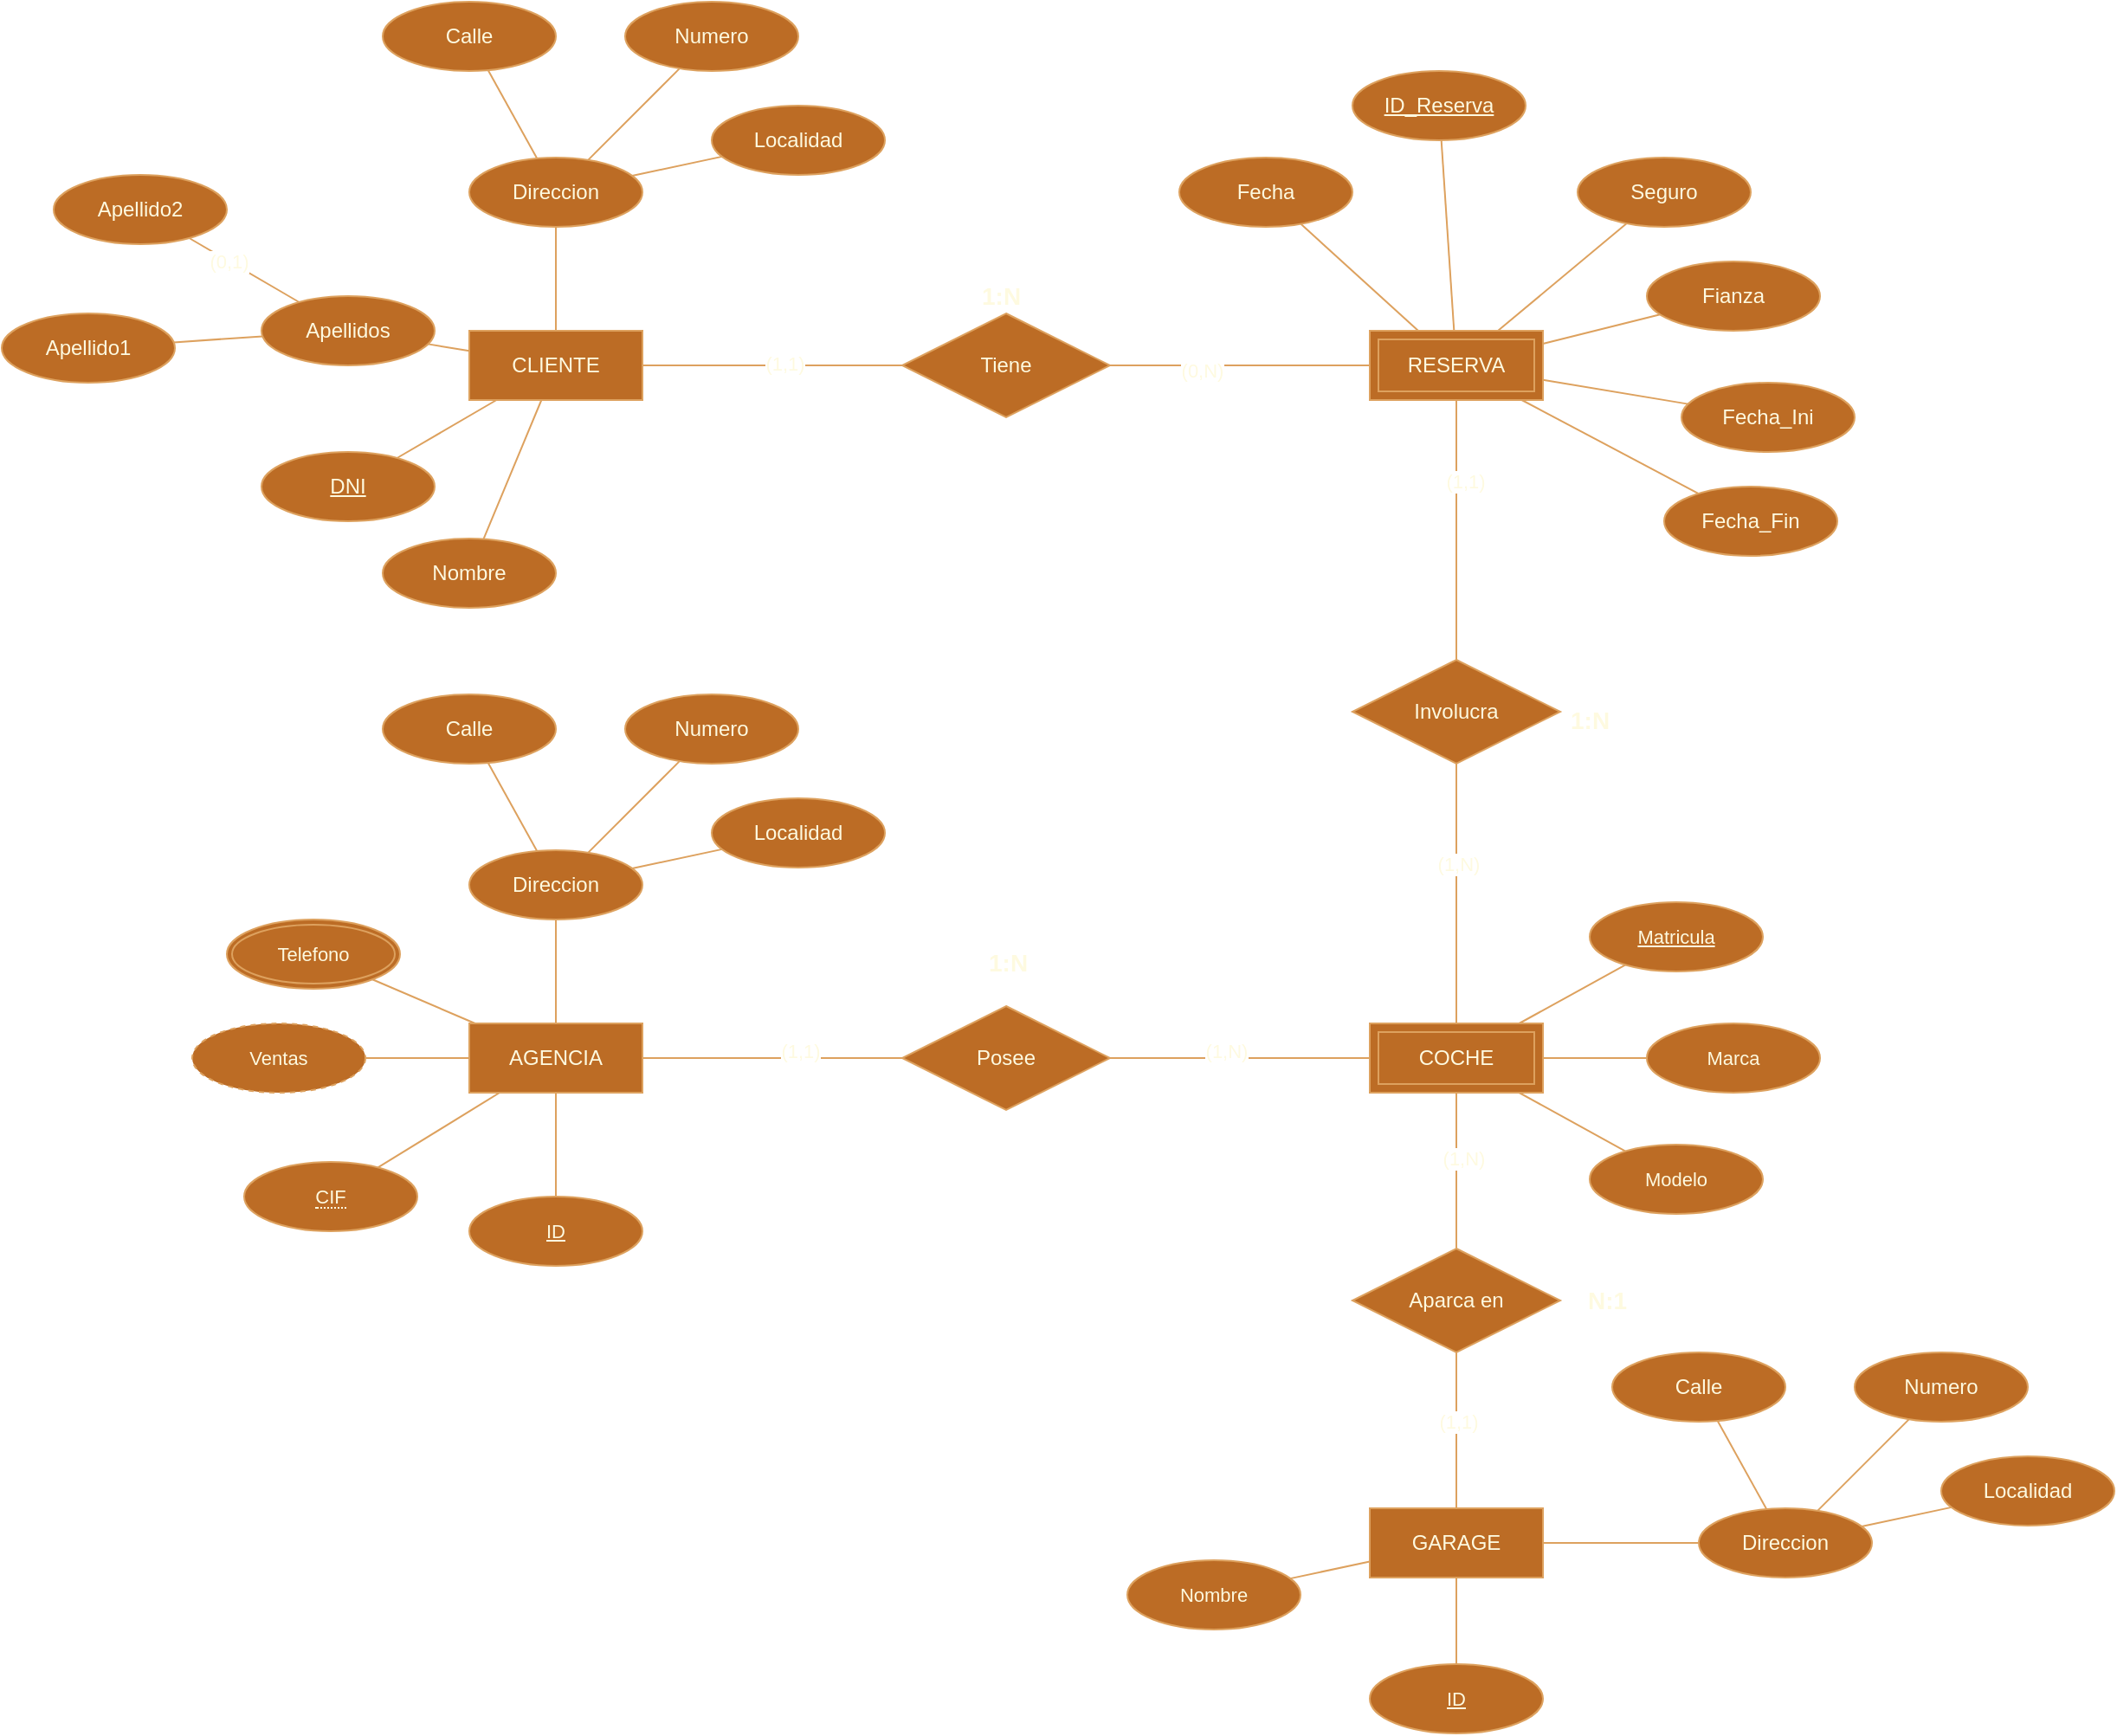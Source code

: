 <mxfile version="22.0.3" type="device">
  <diagram name="Página-1" id="hwg9JKG7swuBbLUAF9cI">
    <mxGraphModel dx="2261" dy="2013" grid="1" gridSize="10" guides="1" tooltips="1" connect="1" arrows="1" fold="1" page="1" pageScale="1" pageWidth="827" pageHeight="1169" math="0" shadow="0">
      <root>
        <mxCell id="0" />
        <mxCell id="1" parent="0" />
        <mxCell id="DSU_GaLM-mCIvQF9DEVb-25" style="edgeStyle=orthogonalEdgeStyle;rounded=0;orthogonalLoop=1;jettySize=auto;html=1;strokeColor=#DDA15E;fontColor=#FEFAE0;fillColor=#BC6C25;endArrow=none;endFill=0;" edge="1" parent="1" source="DSU_GaLM-mCIvQF9DEVb-1" target="DSU_GaLM-mCIvQF9DEVb-7">
          <mxGeometry relative="1" as="geometry" />
        </mxCell>
        <mxCell id="DSU_GaLM-mCIvQF9DEVb-29" style="edgeStyle=none;shape=connector;rounded=0;orthogonalLoop=1;jettySize=auto;html=1;labelBackgroundColor=default;strokeColor=#DDA15E;align=center;verticalAlign=middle;fontFamily=Helvetica;fontSize=11;fontColor=#FEFAE0;endArrow=none;endFill=0;fillColor=#BC6C25;" edge="1" parent="1" source="DSU_GaLM-mCIvQF9DEVb-1" target="DSU_GaLM-mCIvQF9DEVb-10">
          <mxGeometry relative="1" as="geometry" />
        </mxCell>
        <mxCell id="DSU_GaLM-mCIvQF9DEVb-32" style="edgeStyle=none;shape=connector;rounded=0;orthogonalLoop=1;jettySize=auto;html=1;labelBackgroundColor=default;strokeColor=#DDA15E;align=center;verticalAlign=middle;fontFamily=Helvetica;fontSize=11;fontColor=#FEFAE0;endArrow=none;endFill=0;fillColor=#BC6C25;" edge="1" parent="1" source="DSU_GaLM-mCIvQF9DEVb-1" target="DSU_GaLM-mCIvQF9DEVb-13">
          <mxGeometry relative="1" as="geometry" />
        </mxCell>
        <mxCell id="DSU_GaLM-mCIvQF9DEVb-33" style="edgeStyle=none;shape=connector;rounded=0;orthogonalLoop=1;jettySize=auto;html=1;labelBackgroundColor=default;strokeColor=#DDA15E;align=center;verticalAlign=middle;fontFamily=Helvetica;fontSize=11;fontColor=#FEFAE0;endArrow=none;endFill=0;fillColor=#BC6C25;" edge="1" parent="1" source="DSU_GaLM-mCIvQF9DEVb-1" target="DSU_GaLM-mCIvQF9DEVb-6">
          <mxGeometry relative="1" as="geometry" />
        </mxCell>
        <mxCell id="DSU_GaLM-mCIvQF9DEVb-34" style="edgeStyle=none;shape=connector;rounded=0;orthogonalLoop=1;jettySize=auto;html=1;labelBackgroundColor=default;strokeColor=#DDA15E;align=center;verticalAlign=middle;fontFamily=Helvetica;fontSize=11;fontColor=#FEFAE0;endArrow=none;endFill=0;fillColor=#BC6C25;" edge="1" parent="1" source="DSU_GaLM-mCIvQF9DEVb-1" target="DSU_GaLM-mCIvQF9DEVb-15">
          <mxGeometry relative="1" as="geometry" />
        </mxCell>
        <mxCell id="DSU_GaLM-mCIvQF9DEVb-84" value="(1,1)" style="edgeLabel;html=1;align=center;verticalAlign=middle;resizable=0;points=[];fontSize=11;fontFamily=Helvetica;fontColor=#FEFAE0;" vertex="1" connectable="0" parent="DSU_GaLM-mCIvQF9DEVb-34">
          <mxGeometry x="0.093" y="1" relative="1" as="geometry">
            <mxPoint as="offset" />
          </mxGeometry>
        </mxCell>
        <mxCell id="DSU_GaLM-mCIvQF9DEVb-1" value="CLIENTE" style="whiteSpace=wrap;html=1;align=center;strokeColor=#DDA15E;fontColor=#FEFAE0;fillColor=#BC6C25;" vertex="1" parent="1">
          <mxGeometry x="80" y="120" width="100" height="40" as="geometry" />
        </mxCell>
        <mxCell id="DSU_GaLM-mCIvQF9DEVb-51" style="edgeStyle=none;shape=connector;rounded=0;orthogonalLoop=1;jettySize=auto;html=1;labelBackgroundColor=default;strokeColor=#DDA15E;align=center;verticalAlign=middle;fontFamily=Helvetica;fontSize=11;fontColor=#FEFAE0;endArrow=none;endFill=0;fillColor=#BC6C25;" edge="1" parent="1" source="DSU_GaLM-mCIvQF9DEVb-2" target="DSU_GaLM-mCIvQF9DEVb-47">
          <mxGeometry relative="1" as="geometry" />
        </mxCell>
        <mxCell id="DSU_GaLM-mCIvQF9DEVb-56" style="edgeStyle=none;shape=connector;rounded=0;orthogonalLoop=1;jettySize=auto;html=1;labelBackgroundColor=default;strokeColor=#DDA15E;align=center;verticalAlign=middle;fontFamily=Helvetica;fontSize=11;fontColor=#FEFAE0;endArrow=none;endFill=0;fillColor=#BC6C25;" edge="1" parent="1" source="DSU_GaLM-mCIvQF9DEVb-2" target="DSU_GaLM-mCIvQF9DEVb-55">
          <mxGeometry relative="1" as="geometry" />
        </mxCell>
        <mxCell id="DSU_GaLM-mCIvQF9DEVb-57" style="edgeStyle=none;shape=connector;rounded=0;orthogonalLoop=1;jettySize=auto;html=1;labelBackgroundColor=default;strokeColor=#DDA15E;align=center;verticalAlign=middle;fontFamily=Helvetica;fontSize=11;fontColor=#FEFAE0;endArrow=none;endFill=0;fillColor=#BC6C25;" edge="1" parent="1" source="DSU_GaLM-mCIvQF9DEVb-2" target="DSU_GaLM-mCIvQF9DEVb-54">
          <mxGeometry relative="1" as="geometry" />
        </mxCell>
        <mxCell id="DSU_GaLM-mCIvQF9DEVb-58" style="edgeStyle=none;shape=connector;rounded=0;orthogonalLoop=1;jettySize=auto;html=1;labelBackgroundColor=default;strokeColor=#DDA15E;align=center;verticalAlign=middle;fontFamily=Helvetica;fontSize=11;fontColor=#FEFAE0;endArrow=none;endFill=0;fillColor=#BC6C25;" edge="1" parent="1" source="DSU_GaLM-mCIvQF9DEVb-2" target="DSU_GaLM-mCIvQF9DEVb-52">
          <mxGeometry relative="1" as="geometry" />
        </mxCell>
        <mxCell id="DSU_GaLM-mCIvQF9DEVb-59" style="edgeStyle=none;shape=connector;rounded=0;orthogonalLoop=1;jettySize=auto;html=1;labelBackgroundColor=default;strokeColor=#DDA15E;align=center;verticalAlign=middle;fontFamily=Helvetica;fontSize=11;fontColor=#FEFAE0;endArrow=none;endFill=0;fillColor=#BC6C25;" edge="1" parent="1" source="DSU_GaLM-mCIvQF9DEVb-2" target="DSU_GaLM-mCIvQF9DEVb-53">
          <mxGeometry relative="1" as="geometry" />
        </mxCell>
        <mxCell id="DSU_GaLM-mCIvQF9DEVb-60" style="edgeStyle=none;shape=connector;rounded=0;orthogonalLoop=1;jettySize=auto;html=1;labelBackgroundColor=default;strokeColor=#DDA15E;align=center;verticalAlign=middle;fontFamily=Helvetica;fontSize=11;fontColor=#FEFAE0;endArrow=none;endFill=0;fillColor=#BC6C25;" edge="1" parent="1" source="DSU_GaLM-mCIvQF9DEVb-2" target="DSU_GaLM-mCIvQF9DEVb-16">
          <mxGeometry relative="1" as="geometry" />
        </mxCell>
        <mxCell id="DSU_GaLM-mCIvQF9DEVb-83" value="(1,1)" style="edgeLabel;html=1;align=center;verticalAlign=middle;resizable=0;points=[];fontSize=11;fontFamily=Helvetica;fontColor=#FEFAE0;" vertex="1" connectable="0" parent="DSU_GaLM-mCIvQF9DEVb-60">
          <mxGeometry x="0.213" y="4" relative="1" as="geometry">
            <mxPoint as="offset" />
          </mxGeometry>
        </mxCell>
        <mxCell id="DSU_GaLM-mCIvQF9DEVb-2" value="AGENCIA" style="whiteSpace=wrap;html=1;align=center;strokeColor=#DDA15E;fontColor=#FEFAE0;fillColor=#BC6C25;" vertex="1" parent="1">
          <mxGeometry x="80" y="520" width="100" height="40" as="geometry" />
        </mxCell>
        <mxCell id="DSU_GaLM-mCIvQF9DEVb-77" style="edgeStyle=none;shape=connector;rounded=0;orthogonalLoop=1;jettySize=auto;html=1;labelBackgroundColor=default;strokeColor=#DDA15E;align=center;verticalAlign=middle;fontFamily=Helvetica;fontSize=11;fontColor=#FEFAE0;endArrow=none;endFill=0;fillColor=#BC6C25;" edge="1" parent="1" source="DSU_GaLM-mCIvQF9DEVb-3" target="DSU_GaLM-mCIvQF9DEVb-73">
          <mxGeometry relative="1" as="geometry" />
        </mxCell>
        <mxCell id="DSU_GaLM-mCIvQF9DEVb-80" style="edgeStyle=none;shape=connector;rounded=0;orthogonalLoop=1;jettySize=auto;html=1;labelBackgroundColor=default;strokeColor=#DDA15E;align=center;verticalAlign=middle;fontFamily=Helvetica;fontSize=11;fontColor=#FEFAE0;endArrow=none;endFill=0;fillColor=#BC6C25;" edge="1" parent="1" source="DSU_GaLM-mCIvQF9DEVb-3" target="DSU_GaLM-mCIvQF9DEVb-78">
          <mxGeometry relative="1" as="geometry" />
        </mxCell>
        <mxCell id="DSU_GaLM-mCIvQF9DEVb-81" style="edgeStyle=none;shape=connector;rounded=0;orthogonalLoop=1;jettySize=auto;html=1;labelBackgroundColor=default;strokeColor=#DDA15E;align=center;verticalAlign=middle;fontFamily=Helvetica;fontSize=11;fontColor=#FEFAE0;endArrow=none;endFill=0;fillColor=#BC6C25;" edge="1" parent="1" source="DSU_GaLM-mCIvQF9DEVb-3" target="DSU_GaLM-mCIvQF9DEVb-79">
          <mxGeometry relative="1" as="geometry" />
        </mxCell>
        <mxCell id="DSU_GaLM-mCIvQF9DEVb-3" value="GARAGE" style="whiteSpace=wrap;html=1;align=center;strokeColor=#DDA15E;fontColor=#FEFAE0;fillColor=#BC6C25;" vertex="1" parent="1">
          <mxGeometry x="600" y="800" width="100" height="40" as="geometry" />
        </mxCell>
        <mxCell id="DSU_GaLM-mCIvQF9DEVb-65" style="edgeStyle=none;shape=connector;rounded=0;orthogonalLoop=1;jettySize=auto;html=1;labelBackgroundColor=default;strokeColor=#DDA15E;align=center;verticalAlign=middle;fontFamily=Helvetica;fontSize=11;fontColor=#FEFAE0;endArrow=none;endFill=0;fillColor=#BC6C25;" edge="1" parent="1" source="DSU_GaLM-mCIvQF9DEVb-4" target="DSU_GaLM-mCIvQF9DEVb-62">
          <mxGeometry relative="1" as="geometry" />
        </mxCell>
        <mxCell id="DSU_GaLM-mCIvQF9DEVb-66" style="edgeStyle=none;shape=connector;rounded=0;orthogonalLoop=1;jettySize=auto;html=1;labelBackgroundColor=default;strokeColor=#DDA15E;align=center;verticalAlign=middle;fontFamily=Helvetica;fontSize=11;fontColor=#FEFAE0;endArrow=none;endFill=0;fillColor=#BC6C25;" edge="1" parent="1" source="DSU_GaLM-mCIvQF9DEVb-4" target="DSU_GaLM-mCIvQF9DEVb-63">
          <mxGeometry relative="1" as="geometry" />
        </mxCell>
        <mxCell id="DSU_GaLM-mCIvQF9DEVb-67" style="edgeStyle=none;shape=connector;rounded=0;orthogonalLoop=1;jettySize=auto;html=1;labelBackgroundColor=default;strokeColor=#DDA15E;align=center;verticalAlign=middle;fontFamily=Helvetica;fontSize=11;fontColor=#FEFAE0;endArrow=none;endFill=0;fillColor=#BC6C25;" edge="1" parent="1" source="DSU_GaLM-mCIvQF9DEVb-4" target="DSU_GaLM-mCIvQF9DEVb-64">
          <mxGeometry relative="1" as="geometry" />
        </mxCell>
        <mxCell id="DSU_GaLM-mCIvQF9DEVb-68" style="edgeStyle=none;shape=connector;rounded=0;orthogonalLoop=1;jettySize=auto;html=1;labelBackgroundColor=default;strokeColor=#DDA15E;align=center;verticalAlign=middle;fontFamily=Helvetica;fontSize=11;fontColor=#FEFAE0;endArrow=none;endFill=0;fillColor=#BC6C25;" edge="1" parent="1" source="DSU_GaLM-mCIvQF9DEVb-4" target="DSU_GaLM-mCIvQF9DEVb-18">
          <mxGeometry relative="1" as="geometry" />
        </mxCell>
        <mxCell id="DSU_GaLM-mCIvQF9DEVb-89" value="(1,N)" style="edgeLabel;html=1;align=center;verticalAlign=middle;resizable=0;points=[];fontSize=11;fontFamily=Helvetica;fontColor=#FEFAE0;" vertex="1" connectable="0" parent="DSU_GaLM-mCIvQF9DEVb-68">
          <mxGeometry x="-0.156" y="4" relative="1" as="geometry">
            <mxPoint as="offset" />
          </mxGeometry>
        </mxCell>
        <mxCell id="DSU_GaLM-mCIvQF9DEVb-4" value="COCHE" style="shape=ext;margin=3;double=1;whiteSpace=wrap;html=1;align=center;strokeColor=#DDA15E;fontColor=#FEFAE0;fillColor=#BC6C25;" vertex="1" parent="1">
          <mxGeometry x="600" y="520" width="100" height="40" as="geometry" />
        </mxCell>
        <mxCell id="DSU_GaLM-mCIvQF9DEVb-36" style="edgeStyle=none;shape=connector;rounded=0;orthogonalLoop=1;jettySize=auto;html=1;labelBackgroundColor=default;strokeColor=#DDA15E;align=center;verticalAlign=middle;fontFamily=Helvetica;fontSize=11;fontColor=#FEFAE0;endArrow=none;endFill=0;fillColor=#BC6C25;" edge="1" parent="1" source="DSU_GaLM-mCIvQF9DEVb-5" target="DSU_GaLM-mCIvQF9DEVb-24">
          <mxGeometry relative="1" as="geometry" />
        </mxCell>
        <mxCell id="DSU_GaLM-mCIvQF9DEVb-37" style="edgeStyle=none;shape=connector;rounded=0;orthogonalLoop=1;jettySize=auto;html=1;labelBackgroundColor=default;strokeColor=#DDA15E;align=center;verticalAlign=middle;fontFamily=Helvetica;fontSize=11;fontColor=#FEFAE0;endArrow=none;endFill=0;fillColor=#BC6C25;" edge="1" parent="1" source="DSU_GaLM-mCIvQF9DEVb-5" target="DSU_GaLM-mCIvQF9DEVb-19">
          <mxGeometry relative="1" as="geometry" />
        </mxCell>
        <mxCell id="DSU_GaLM-mCIvQF9DEVb-38" style="edgeStyle=none;shape=connector;rounded=0;orthogonalLoop=1;jettySize=auto;html=1;labelBackgroundColor=default;strokeColor=#DDA15E;align=center;verticalAlign=middle;fontFamily=Helvetica;fontSize=11;fontColor=#FEFAE0;endArrow=none;endFill=0;fillColor=#BC6C25;" edge="1" parent="1" source="DSU_GaLM-mCIvQF9DEVb-5" target="DSU_GaLM-mCIvQF9DEVb-20">
          <mxGeometry relative="1" as="geometry" />
        </mxCell>
        <mxCell id="DSU_GaLM-mCIvQF9DEVb-39" style="edgeStyle=none;shape=connector;rounded=0;orthogonalLoop=1;jettySize=auto;html=1;labelBackgroundColor=default;strokeColor=#DDA15E;align=center;verticalAlign=middle;fontFamily=Helvetica;fontSize=11;fontColor=#FEFAE0;endArrow=none;endFill=0;fillColor=#BC6C25;" edge="1" parent="1" source="DSU_GaLM-mCIvQF9DEVb-5" target="DSU_GaLM-mCIvQF9DEVb-21">
          <mxGeometry relative="1" as="geometry" />
        </mxCell>
        <mxCell id="DSU_GaLM-mCIvQF9DEVb-40" style="edgeStyle=none;shape=connector;rounded=0;orthogonalLoop=1;jettySize=auto;html=1;labelBackgroundColor=default;strokeColor=#DDA15E;align=center;verticalAlign=middle;fontFamily=Helvetica;fontSize=11;fontColor=#FEFAE0;endArrow=none;endFill=0;fillColor=#BC6C25;" edge="1" parent="1" source="DSU_GaLM-mCIvQF9DEVb-5" target="DSU_GaLM-mCIvQF9DEVb-22">
          <mxGeometry relative="1" as="geometry" />
        </mxCell>
        <mxCell id="DSU_GaLM-mCIvQF9DEVb-41" style="edgeStyle=none;shape=connector;rounded=0;orthogonalLoop=1;jettySize=auto;html=1;labelBackgroundColor=default;strokeColor=#DDA15E;align=center;verticalAlign=middle;fontFamily=Helvetica;fontSize=11;fontColor=#FEFAE0;endArrow=none;endFill=0;fillColor=#BC6C25;" edge="1" parent="1" source="DSU_GaLM-mCIvQF9DEVb-5" target="DSU_GaLM-mCIvQF9DEVb-23">
          <mxGeometry relative="1" as="geometry" />
        </mxCell>
        <mxCell id="DSU_GaLM-mCIvQF9DEVb-42" style="edgeStyle=none;shape=connector;rounded=0;orthogonalLoop=1;jettySize=auto;html=1;labelBackgroundColor=default;strokeColor=#DDA15E;align=center;verticalAlign=middle;fontFamily=Helvetica;fontSize=11;fontColor=#FEFAE0;endArrow=none;endFill=0;fillColor=#BC6C25;" edge="1" parent="1" source="DSU_GaLM-mCIvQF9DEVb-5" target="DSU_GaLM-mCIvQF9DEVb-17">
          <mxGeometry relative="1" as="geometry" />
        </mxCell>
        <mxCell id="DSU_GaLM-mCIvQF9DEVb-87" value="(1,1)" style="edgeLabel;html=1;align=center;verticalAlign=middle;resizable=0;points=[];fontSize=11;fontFamily=Helvetica;fontColor=#FEFAE0;" vertex="1" connectable="0" parent="DSU_GaLM-mCIvQF9DEVb-42">
          <mxGeometry x="-0.373" y="5" relative="1" as="geometry">
            <mxPoint as="offset" />
          </mxGeometry>
        </mxCell>
        <mxCell id="DSU_GaLM-mCIvQF9DEVb-5" value="RESERVA" style="shape=ext;margin=3;double=1;whiteSpace=wrap;html=1;align=center;strokeColor=#DDA15E;fontColor=#FEFAE0;fillColor=#BC6C25;" vertex="1" parent="1">
          <mxGeometry x="600" y="120" width="100" height="40" as="geometry" />
        </mxCell>
        <mxCell id="DSU_GaLM-mCIvQF9DEVb-6" value="Nombre" style="ellipse;whiteSpace=wrap;html=1;align=center;strokeColor=#DDA15E;fontColor=#FEFAE0;fillColor=#BC6C25;" vertex="1" parent="1">
          <mxGeometry x="30" y="240" width="100" height="40" as="geometry" />
        </mxCell>
        <mxCell id="DSU_GaLM-mCIvQF9DEVb-26" style="rounded=0;orthogonalLoop=1;jettySize=auto;html=1;strokeColor=#DDA15E;fontColor=#FEFAE0;fillColor=#BC6C25;endArrow=none;endFill=0;" edge="1" parent="1" source="DSU_GaLM-mCIvQF9DEVb-7" target="DSU_GaLM-mCIvQF9DEVb-8">
          <mxGeometry relative="1" as="geometry" />
        </mxCell>
        <mxCell id="DSU_GaLM-mCIvQF9DEVb-27" style="rounded=0;orthogonalLoop=1;jettySize=auto;html=1;strokeColor=#DDA15E;fontColor=#FEFAE0;fillColor=#BC6C25;endArrow=none;endFill=0;" edge="1" parent="1" source="DSU_GaLM-mCIvQF9DEVb-7" target="DSU_GaLM-mCIvQF9DEVb-9">
          <mxGeometry relative="1" as="geometry" />
        </mxCell>
        <mxCell id="DSU_GaLM-mCIvQF9DEVb-28" style="edgeStyle=none;shape=connector;rounded=0;orthogonalLoop=1;jettySize=auto;html=1;labelBackgroundColor=default;strokeColor=#DDA15E;align=center;verticalAlign=middle;fontFamily=Helvetica;fontSize=11;fontColor=#FEFAE0;endArrow=none;endFill=0;fillColor=#BC6C25;" edge="1" parent="1" source="DSU_GaLM-mCIvQF9DEVb-7" target="DSU_GaLM-mCIvQF9DEVb-14">
          <mxGeometry relative="1" as="geometry" />
        </mxCell>
        <mxCell id="DSU_GaLM-mCIvQF9DEVb-7" value="Direccion" style="ellipse;whiteSpace=wrap;html=1;align=center;strokeColor=#DDA15E;fontColor=#FEFAE0;fillColor=#BC6C25;" vertex="1" parent="1">
          <mxGeometry x="80" y="20" width="100" height="40" as="geometry" />
        </mxCell>
        <mxCell id="DSU_GaLM-mCIvQF9DEVb-8" value="Calle" style="ellipse;whiteSpace=wrap;html=1;align=center;strokeColor=#DDA15E;fontColor=#FEFAE0;fillColor=#BC6C25;" vertex="1" parent="1">
          <mxGeometry x="30" y="-70" width="100" height="40" as="geometry" />
        </mxCell>
        <mxCell id="DSU_GaLM-mCIvQF9DEVb-9" value="Numero" style="ellipse;whiteSpace=wrap;html=1;align=center;strokeColor=#DDA15E;fontColor=#FEFAE0;fillColor=#BC6C25;" vertex="1" parent="1">
          <mxGeometry x="170" y="-70" width="100" height="40" as="geometry" />
        </mxCell>
        <mxCell id="DSU_GaLM-mCIvQF9DEVb-30" style="edgeStyle=none;shape=connector;rounded=0;orthogonalLoop=1;jettySize=auto;html=1;labelBackgroundColor=default;strokeColor=#DDA15E;align=center;verticalAlign=middle;fontFamily=Helvetica;fontSize=11;fontColor=#FEFAE0;endArrow=none;endFill=0;fillColor=#BC6C25;" edge="1" parent="1" source="DSU_GaLM-mCIvQF9DEVb-10" target="DSU_GaLM-mCIvQF9DEVb-12">
          <mxGeometry relative="1" as="geometry" />
        </mxCell>
        <mxCell id="DSU_GaLM-mCIvQF9DEVb-31" style="edgeStyle=none;shape=connector;rounded=0;orthogonalLoop=1;jettySize=auto;html=1;labelBackgroundColor=default;strokeColor=#DDA15E;align=center;verticalAlign=middle;fontFamily=Helvetica;fontSize=11;fontColor=#FEFAE0;endArrow=none;endFill=0;fillColor=#BC6C25;" edge="1" parent="1" source="DSU_GaLM-mCIvQF9DEVb-10" target="DSU_GaLM-mCIvQF9DEVb-11">
          <mxGeometry relative="1" as="geometry" />
        </mxCell>
        <mxCell id="DSU_GaLM-mCIvQF9DEVb-85" value="(0,1)" style="edgeLabel;html=1;align=center;verticalAlign=middle;resizable=0;points=[];fontSize=11;fontFamily=Helvetica;fontColor=#FEFAE0;" vertex="1" connectable="0" parent="DSU_GaLM-mCIvQF9DEVb-31">
          <mxGeometry x="0.294" y="-1" relative="1" as="geometry">
            <mxPoint y="1" as="offset" />
          </mxGeometry>
        </mxCell>
        <mxCell id="DSU_GaLM-mCIvQF9DEVb-10" value="Apellidos" style="ellipse;whiteSpace=wrap;html=1;align=center;strokeColor=#DDA15E;fontColor=#FEFAE0;fillColor=#BC6C25;" vertex="1" parent="1">
          <mxGeometry x="-40" y="100" width="100" height="40" as="geometry" />
        </mxCell>
        <mxCell id="DSU_GaLM-mCIvQF9DEVb-11" value="Apellido2" style="ellipse;whiteSpace=wrap;html=1;align=center;strokeColor=#DDA15E;fontColor=#FEFAE0;fillColor=#BC6C25;" vertex="1" parent="1">
          <mxGeometry x="-160" y="30" width="100" height="40" as="geometry" />
        </mxCell>
        <mxCell id="DSU_GaLM-mCIvQF9DEVb-12" value="Apellido1" style="ellipse;whiteSpace=wrap;html=1;align=center;strokeColor=#DDA15E;fontColor=#FEFAE0;fillColor=#BC6C25;" vertex="1" parent="1">
          <mxGeometry x="-190" y="110" width="100" height="40" as="geometry" />
        </mxCell>
        <mxCell id="DSU_GaLM-mCIvQF9DEVb-13" value="DNI" style="ellipse;whiteSpace=wrap;html=1;align=center;fontStyle=4;strokeColor=#DDA15E;fontColor=#FEFAE0;fillColor=#BC6C25;" vertex="1" parent="1">
          <mxGeometry x="-40" y="190" width="100" height="40" as="geometry" />
        </mxCell>
        <mxCell id="DSU_GaLM-mCIvQF9DEVb-14" value="Localidad" style="ellipse;whiteSpace=wrap;html=1;align=center;strokeColor=#DDA15E;fontColor=#FEFAE0;fillColor=#BC6C25;" vertex="1" parent="1">
          <mxGeometry x="220" y="-10" width="100" height="40" as="geometry" />
        </mxCell>
        <mxCell id="DSU_GaLM-mCIvQF9DEVb-35" style="edgeStyle=none;shape=connector;rounded=0;orthogonalLoop=1;jettySize=auto;html=1;labelBackgroundColor=default;strokeColor=#DDA15E;align=center;verticalAlign=middle;fontFamily=Helvetica;fontSize=11;fontColor=#FEFAE0;endArrow=none;endFill=0;fillColor=#BC6C25;" edge="1" parent="1" source="DSU_GaLM-mCIvQF9DEVb-15" target="DSU_GaLM-mCIvQF9DEVb-5">
          <mxGeometry relative="1" as="geometry" />
        </mxCell>
        <mxCell id="DSU_GaLM-mCIvQF9DEVb-86" value="(0,N)" style="edgeLabel;html=1;align=center;verticalAlign=middle;resizable=0;points=[];fontSize=11;fontFamily=Helvetica;fontColor=#FEFAE0;" vertex="1" connectable="0" parent="DSU_GaLM-mCIvQF9DEVb-35">
          <mxGeometry x="-0.293" y="-3" relative="1" as="geometry">
            <mxPoint as="offset" />
          </mxGeometry>
        </mxCell>
        <mxCell id="DSU_GaLM-mCIvQF9DEVb-15" value="Tiene" style="shape=rhombus;perimeter=rhombusPerimeter;whiteSpace=wrap;html=1;align=center;strokeColor=#DDA15E;fontColor=#FEFAE0;fillColor=#BC6C25;" vertex="1" parent="1">
          <mxGeometry x="330" y="110" width="120" height="60" as="geometry" />
        </mxCell>
        <mxCell id="DSU_GaLM-mCIvQF9DEVb-61" style="edgeStyle=none;shape=connector;rounded=0;orthogonalLoop=1;jettySize=auto;html=1;exitX=1;exitY=0.5;exitDx=0;exitDy=0;labelBackgroundColor=default;strokeColor=#DDA15E;align=center;verticalAlign=middle;fontFamily=Helvetica;fontSize=11;fontColor=#FEFAE0;endArrow=none;endFill=0;fillColor=#BC6C25;" edge="1" parent="1" source="DSU_GaLM-mCIvQF9DEVb-16" target="DSU_GaLM-mCIvQF9DEVb-4">
          <mxGeometry relative="1" as="geometry" />
        </mxCell>
        <mxCell id="DSU_GaLM-mCIvQF9DEVb-90" value="(1,N)" style="edgeLabel;html=1;align=center;verticalAlign=middle;resizable=0;points=[];fontSize=11;fontFamily=Helvetica;fontColor=#FEFAE0;" vertex="1" connectable="0" parent="DSU_GaLM-mCIvQF9DEVb-61">
          <mxGeometry x="-0.107" y="4" relative="1" as="geometry">
            <mxPoint as="offset" />
          </mxGeometry>
        </mxCell>
        <mxCell id="DSU_GaLM-mCIvQF9DEVb-16" value="Posee" style="shape=rhombus;perimeter=rhombusPerimeter;whiteSpace=wrap;html=1;align=center;strokeColor=#DDA15E;fontColor=#FEFAE0;fillColor=#BC6C25;" vertex="1" parent="1">
          <mxGeometry x="330" y="510" width="120" height="60" as="geometry" />
        </mxCell>
        <mxCell id="DSU_GaLM-mCIvQF9DEVb-43" style="edgeStyle=none;shape=connector;rounded=0;orthogonalLoop=1;jettySize=auto;html=1;labelBackgroundColor=default;strokeColor=#DDA15E;align=center;verticalAlign=middle;fontFamily=Helvetica;fontSize=11;fontColor=#FEFAE0;endArrow=none;endFill=0;fillColor=#BC6C25;" edge="1" parent="1" source="DSU_GaLM-mCIvQF9DEVb-17" target="DSU_GaLM-mCIvQF9DEVb-4">
          <mxGeometry relative="1" as="geometry" />
        </mxCell>
        <mxCell id="DSU_GaLM-mCIvQF9DEVb-88" value="(1,N)" style="edgeLabel;html=1;align=center;verticalAlign=middle;resizable=0;points=[];fontSize=11;fontFamily=Helvetica;fontColor=#FEFAE0;" vertex="1" connectable="0" parent="DSU_GaLM-mCIvQF9DEVb-43">
          <mxGeometry x="-0.227" y="1" relative="1" as="geometry">
            <mxPoint as="offset" />
          </mxGeometry>
        </mxCell>
        <mxCell id="DSU_GaLM-mCIvQF9DEVb-17" value="Involucra" style="shape=rhombus;perimeter=rhombusPerimeter;whiteSpace=wrap;html=1;align=center;strokeColor=#DDA15E;fontColor=#FEFAE0;fillColor=#BC6C25;" vertex="1" parent="1">
          <mxGeometry x="590" y="310" width="120" height="60" as="geometry" />
        </mxCell>
        <mxCell id="DSU_GaLM-mCIvQF9DEVb-69" style="edgeStyle=none;shape=connector;rounded=0;orthogonalLoop=1;jettySize=auto;html=1;labelBackgroundColor=default;strokeColor=#DDA15E;align=center;verticalAlign=middle;fontFamily=Helvetica;fontSize=11;fontColor=#FEFAE0;endArrow=none;endFill=0;fillColor=#BC6C25;" edge="1" parent="1" source="DSU_GaLM-mCIvQF9DEVb-18" target="DSU_GaLM-mCIvQF9DEVb-3">
          <mxGeometry relative="1" as="geometry" />
        </mxCell>
        <mxCell id="DSU_GaLM-mCIvQF9DEVb-82" value="(1,1)" style="edgeLabel;html=1;align=center;verticalAlign=middle;resizable=0;points=[];fontSize=11;fontFamily=Helvetica;fontColor=#FEFAE0;" vertex="1" connectable="0" parent="DSU_GaLM-mCIvQF9DEVb-69">
          <mxGeometry x="-0.111" y="1" relative="1" as="geometry">
            <mxPoint as="offset" />
          </mxGeometry>
        </mxCell>
        <mxCell id="DSU_GaLM-mCIvQF9DEVb-18" value="Aparca en" style="shape=rhombus;perimeter=rhombusPerimeter;whiteSpace=wrap;html=1;align=center;strokeColor=#DDA15E;fontColor=#FEFAE0;fillColor=#BC6C25;" vertex="1" parent="1">
          <mxGeometry x="590" y="650" width="120" height="60" as="geometry" />
        </mxCell>
        <mxCell id="DSU_GaLM-mCIvQF9DEVb-19" value="ID_Reserva" style="ellipse;whiteSpace=wrap;html=1;align=center;fontStyle=4;strokeColor=#DDA15E;fontColor=#FEFAE0;fillColor=#BC6C25;" vertex="1" parent="1">
          <mxGeometry x="590" y="-30" width="100" height="40" as="geometry" />
        </mxCell>
        <mxCell id="DSU_GaLM-mCIvQF9DEVb-20" value="Seguro" style="ellipse;whiteSpace=wrap;html=1;align=center;strokeColor=#DDA15E;fontColor=#FEFAE0;fillColor=#BC6C25;" vertex="1" parent="1">
          <mxGeometry x="720" y="20" width="100" height="40" as="geometry" />
        </mxCell>
        <mxCell id="DSU_GaLM-mCIvQF9DEVb-21" value="Fianza" style="ellipse;whiteSpace=wrap;html=1;align=center;strokeColor=#DDA15E;fontColor=#FEFAE0;fillColor=#BC6C25;" vertex="1" parent="1">
          <mxGeometry x="760" y="80" width="100" height="40" as="geometry" />
        </mxCell>
        <mxCell id="DSU_GaLM-mCIvQF9DEVb-22" value="Fecha_Ini" style="ellipse;whiteSpace=wrap;html=1;align=center;strokeColor=#DDA15E;fontColor=#FEFAE0;fillColor=#BC6C25;" vertex="1" parent="1">
          <mxGeometry x="780" y="150" width="100" height="40" as="geometry" />
        </mxCell>
        <mxCell id="DSU_GaLM-mCIvQF9DEVb-23" value="Fecha_Fin" style="ellipse;whiteSpace=wrap;html=1;align=center;strokeColor=#DDA15E;fontColor=#FEFAE0;fillColor=#BC6C25;" vertex="1" parent="1">
          <mxGeometry x="770" y="210" width="100" height="40" as="geometry" />
        </mxCell>
        <mxCell id="DSU_GaLM-mCIvQF9DEVb-24" value="Fecha" style="ellipse;whiteSpace=wrap;html=1;align=center;strokeColor=#DDA15E;fontColor=#FEFAE0;fillColor=#BC6C25;" vertex="1" parent="1">
          <mxGeometry x="490" y="20" width="100" height="40" as="geometry" />
        </mxCell>
        <mxCell id="DSU_GaLM-mCIvQF9DEVb-44" style="rounded=0;orthogonalLoop=1;jettySize=auto;html=1;strokeColor=#DDA15E;fontColor=#FEFAE0;fillColor=#BC6C25;endArrow=none;endFill=0;" edge="1" parent="1" source="DSU_GaLM-mCIvQF9DEVb-47" target="DSU_GaLM-mCIvQF9DEVb-48">
          <mxGeometry relative="1" as="geometry" />
        </mxCell>
        <mxCell id="DSU_GaLM-mCIvQF9DEVb-45" style="rounded=0;orthogonalLoop=1;jettySize=auto;html=1;strokeColor=#DDA15E;fontColor=#FEFAE0;fillColor=#BC6C25;endArrow=none;endFill=0;" edge="1" parent="1" source="DSU_GaLM-mCIvQF9DEVb-47" target="DSU_GaLM-mCIvQF9DEVb-49">
          <mxGeometry relative="1" as="geometry" />
        </mxCell>
        <mxCell id="DSU_GaLM-mCIvQF9DEVb-46" style="edgeStyle=none;shape=connector;rounded=0;orthogonalLoop=1;jettySize=auto;html=1;labelBackgroundColor=default;strokeColor=#DDA15E;align=center;verticalAlign=middle;fontFamily=Helvetica;fontSize=11;fontColor=#FEFAE0;endArrow=none;endFill=0;fillColor=#BC6C25;" edge="1" parent="1" source="DSU_GaLM-mCIvQF9DEVb-47" target="DSU_GaLM-mCIvQF9DEVb-50">
          <mxGeometry relative="1" as="geometry" />
        </mxCell>
        <mxCell id="DSU_GaLM-mCIvQF9DEVb-47" value="Direccion" style="ellipse;whiteSpace=wrap;html=1;align=center;strokeColor=#DDA15E;fontColor=#FEFAE0;fillColor=#BC6C25;" vertex="1" parent="1">
          <mxGeometry x="80" y="420" width="100" height="40" as="geometry" />
        </mxCell>
        <mxCell id="DSU_GaLM-mCIvQF9DEVb-48" value="Calle" style="ellipse;whiteSpace=wrap;html=1;align=center;strokeColor=#DDA15E;fontColor=#FEFAE0;fillColor=#BC6C25;" vertex="1" parent="1">
          <mxGeometry x="30" y="330" width="100" height="40" as="geometry" />
        </mxCell>
        <mxCell id="DSU_GaLM-mCIvQF9DEVb-49" value="Numero" style="ellipse;whiteSpace=wrap;html=1;align=center;strokeColor=#DDA15E;fontColor=#FEFAE0;fillColor=#BC6C25;" vertex="1" parent="1">
          <mxGeometry x="170" y="330" width="100" height="40" as="geometry" />
        </mxCell>
        <mxCell id="DSU_GaLM-mCIvQF9DEVb-50" value="Localidad" style="ellipse;whiteSpace=wrap;html=1;align=center;strokeColor=#DDA15E;fontColor=#FEFAE0;fillColor=#BC6C25;" vertex="1" parent="1">
          <mxGeometry x="220" y="390" width="100" height="40" as="geometry" />
        </mxCell>
        <mxCell id="DSU_GaLM-mCIvQF9DEVb-52" value="Telefono" style="ellipse;shape=doubleEllipse;margin=3;whiteSpace=wrap;html=1;align=center;strokeColor=#DDA15E;fontFamily=Helvetica;fontSize=11;fontColor=#FEFAE0;fillColor=#BC6C25;" vertex="1" parent="1">
          <mxGeometry x="-60" y="460" width="100" height="40" as="geometry" />
        </mxCell>
        <mxCell id="DSU_GaLM-mCIvQF9DEVb-53" value="Ventas" style="ellipse;whiteSpace=wrap;html=1;align=center;dashed=1;strokeColor=#DDA15E;fontFamily=Helvetica;fontSize=11;fontColor=#FEFAE0;fillColor=#BC6C25;" vertex="1" parent="1">
          <mxGeometry x="-80" y="520" width="100" height="40" as="geometry" />
        </mxCell>
        <mxCell id="DSU_GaLM-mCIvQF9DEVb-54" value="&lt;span style=&quot;border-bottom: 1px dotted&quot;&gt;CIF&lt;/span&gt;" style="ellipse;whiteSpace=wrap;html=1;align=center;strokeColor=#DDA15E;fontFamily=Helvetica;fontSize=11;fontColor=#FEFAE0;fillColor=#BC6C25;" vertex="1" parent="1">
          <mxGeometry x="-50" y="600" width="100" height="40" as="geometry" />
        </mxCell>
        <mxCell id="DSU_GaLM-mCIvQF9DEVb-55" value="ID" style="ellipse;whiteSpace=wrap;html=1;align=center;fontStyle=4;strokeColor=#DDA15E;fontFamily=Helvetica;fontSize=11;fontColor=#FEFAE0;fillColor=#BC6C25;" vertex="1" parent="1">
          <mxGeometry x="80" y="620" width="100" height="40" as="geometry" />
        </mxCell>
        <mxCell id="DSU_GaLM-mCIvQF9DEVb-62" value="Matricula" style="ellipse;whiteSpace=wrap;html=1;align=center;fontStyle=4;strokeColor=#DDA15E;fontFamily=Helvetica;fontSize=11;fontColor=#FEFAE0;fillColor=#BC6C25;" vertex="1" parent="1">
          <mxGeometry x="727" y="450" width="100" height="40" as="geometry" />
        </mxCell>
        <mxCell id="DSU_GaLM-mCIvQF9DEVb-63" value="Marca" style="ellipse;whiteSpace=wrap;html=1;align=center;strokeColor=#DDA15E;fontFamily=Helvetica;fontSize=11;fontColor=#FEFAE0;fillColor=#BC6C25;" vertex="1" parent="1">
          <mxGeometry x="760" y="520" width="100" height="40" as="geometry" />
        </mxCell>
        <mxCell id="DSU_GaLM-mCIvQF9DEVb-64" value="Modelo" style="ellipse;whiteSpace=wrap;html=1;align=center;strokeColor=#DDA15E;fontFamily=Helvetica;fontSize=11;fontColor=#FEFAE0;fillColor=#BC6C25;" vertex="1" parent="1">
          <mxGeometry x="727" y="590" width="100" height="40" as="geometry" />
        </mxCell>
        <mxCell id="DSU_GaLM-mCIvQF9DEVb-70" style="rounded=0;orthogonalLoop=1;jettySize=auto;html=1;strokeColor=#DDA15E;fontColor=#FEFAE0;fillColor=#BC6C25;endArrow=none;endFill=0;" edge="1" parent="1" source="DSU_GaLM-mCIvQF9DEVb-73" target="DSU_GaLM-mCIvQF9DEVb-74">
          <mxGeometry relative="1" as="geometry" />
        </mxCell>
        <mxCell id="DSU_GaLM-mCIvQF9DEVb-71" style="rounded=0;orthogonalLoop=1;jettySize=auto;html=1;strokeColor=#DDA15E;fontColor=#FEFAE0;fillColor=#BC6C25;endArrow=none;endFill=0;" edge="1" parent="1" source="DSU_GaLM-mCIvQF9DEVb-73" target="DSU_GaLM-mCIvQF9DEVb-75">
          <mxGeometry relative="1" as="geometry" />
        </mxCell>
        <mxCell id="DSU_GaLM-mCIvQF9DEVb-72" style="edgeStyle=none;shape=connector;rounded=0;orthogonalLoop=1;jettySize=auto;html=1;labelBackgroundColor=default;strokeColor=#DDA15E;align=center;verticalAlign=middle;fontFamily=Helvetica;fontSize=11;fontColor=#FEFAE0;endArrow=none;endFill=0;fillColor=#BC6C25;" edge="1" parent="1" source="DSU_GaLM-mCIvQF9DEVb-73" target="DSU_GaLM-mCIvQF9DEVb-76">
          <mxGeometry relative="1" as="geometry" />
        </mxCell>
        <mxCell id="DSU_GaLM-mCIvQF9DEVb-73" value="Direccion" style="ellipse;whiteSpace=wrap;html=1;align=center;strokeColor=#DDA15E;fontColor=#FEFAE0;fillColor=#BC6C25;" vertex="1" parent="1">
          <mxGeometry x="790" y="800" width="100" height="40" as="geometry" />
        </mxCell>
        <mxCell id="DSU_GaLM-mCIvQF9DEVb-74" value="Calle" style="ellipse;whiteSpace=wrap;html=1;align=center;strokeColor=#DDA15E;fontColor=#FEFAE0;fillColor=#BC6C25;" vertex="1" parent="1">
          <mxGeometry x="740" y="710" width="100" height="40" as="geometry" />
        </mxCell>
        <mxCell id="DSU_GaLM-mCIvQF9DEVb-75" value="Numero" style="ellipse;whiteSpace=wrap;html=1;align=center;strokeColor=#DDA15E;fontColor=#FEFAE0;fillColor=#BC6C25;" vertex="1" parent="1">
          <mxGeometry x="880" y="710" width="100" height="40" as="geometry" />
        </mxCell>
        <mxCell id="DSU_GaLM-mCIvQF9DEVb-76" value="Localidad" style="ellipse;whiteSpace=wrap;html=1;align=center;strokeColor=#DDA15E;fontColor=#FEFAE0;fillColor=#BC6C25;" vertex="1" parent="1">
          <mxGeometry x="930" y="770" width="100" height="40" as="geometry" />
        </mxCell>
        <mxCell id="DSU_GaLM-mCIvQF9DEVb-78" value="ID" style="ellipse;whiteSpace=wrap;html=1;align=center;fontStyle=4;strokeColor=#DDA15E;fontFamily=Helvetica;fontSize=11;fontColor=#FEFAE0;fillColor=#BC6C25;" vertex="1" parent="1">
          <mxGeometry x="600" y="890" width="100" height="40" as="geometry" />
        </mxCell>
        <mxCell id="DSU_GaLM-mCIvQF9DEVb-79" value="Nombre" style="ellipse;whiteSpace=wrap;html=1;align=center;strokeColor=#DDA15E;fontFamily=Helvetica;fontSize=11;fontColor=#FEFAE0;fillColor=#BC6C25;" vertex="1" parent="1">
          <mxGeometry x="460" y="830" width="100" height="40" as="geometry" />
        </mxCell>
        <mxCell id="DSU_GaLM-mCIvQF9DEVb-91" value="&lt;font style=&quot;font-size: 14px;&quot;&gt;&lt;b&gt;1:N&lt;/b&gt;&lt;/font&gt;" style="text;strokeColor=none;fillColor=none;spacingLeft=4;spacingRight=4;overflow=hidden;rotatable=0;points=[[0,0.5],[1,0.5]];portConstraint=eastwest;fontSize=11;whiteSpace=wrap;html=1;fontFamily=Helvetica;fontColor=#FEFAE0;" vertex="1" parent="1">
          <mxGeometry x="374" y="470" width="40" height="30" as="geometry" />
        </mxCell>
        <mxCell id="DSU_GaLM-mCIvQF9DEVb-92" value="&lt;font style=&quot;font-size: 14px;&quot;&gt;&lt;b&gt;1:N&lt;/b&gt;&lt;/font&gt;" style="text;strokeColor=none;fillColor=none;spacingLeft=4;spacingRight=4;overflow=hidden;rotatable=0;points=[[0,0.5],[1,0.5]];portConstraint=eastwest;fontSize=11;whiteSpace=wrap;html=1;fontFamily=Helvetica;fontColor=#FEFAE0;" vertex="1" parent="1">
          <mxGeometry x="370" y="85" width="40" height="30" as="geometry" />
        </mxCell>
        <mxCell id="DSU_GaLM-mCIvQF9DEVb-93" value="&lt;font style=&quot;font-size: 14px;&quot;&gt;&lt;b&gt;1:N&lt;/b&gt;&lt;/font&gt;" style="text;strokeColor=none;fillColor=none;spacingLeft=4;spacingRight=4;overflow=hidden;rotatable=0;points=[[0,0.5],[1,0.5]];portConstraint=eastwest;fontSize=11;whiteSpace=wrap;html=1;fontFamily=Helvetica;fontColor=#FEFAE0;" vertex="1" parent="1">
          <mxGeometry x="710" y="330" width="40" height="30" as="geometry" />
        </mxCell>
        <mxCell id="DSU_GaLM-mCIvQF9DEVb-94" value="&lt;font style=&quot;font-size: 14px;&quot;&gt;&lt;b&gt;N:1&lt;/b&gt;&lt;/font&gt;" style="text;strokeColor=none;fillColor=none;spacingLeft=4;spacingRight=4;overflow=hidden;rotatable=0;points=[[0,0.5],[1,0.5]];portConstraint=eastwest;fontSize=11;whiteSpace=wrap;html=1;fontFamily=Helvetica;fontColor=#FEFAE0;" vertex="1" parent="1">
          <mxGeometry x="720" y="665" width="40" height="30" as="geometry" />
        </mxCell>
      </root>
    </mxGraphModel>
  </diagram>
</mxfile>
